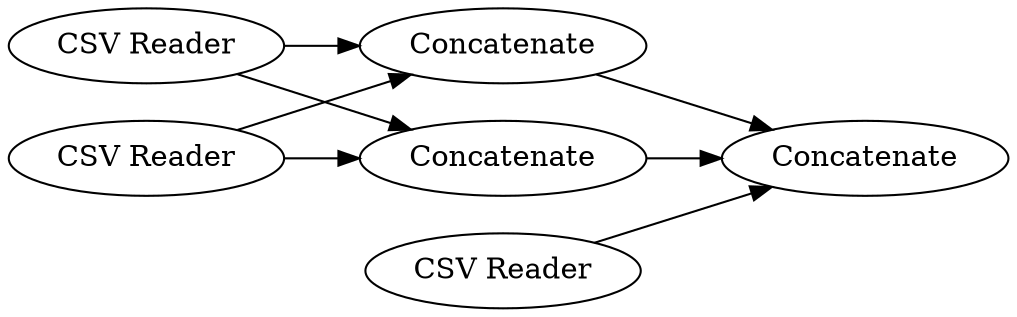 digraph {
	37 [label=Concatenate]
	41 [label="CSV Reader"]
	42 [label="CSV Reader"]
	43 [label=Concatenate]
	46 [label="CSV Reader"]
	47 [label=Concatenate]
	37 -> 47
	41 -> 43
	41 -> 37
	42 -> 43
	42 -> 37
	43 -> 47
	46 -> 47
	rankdir=LR
}
